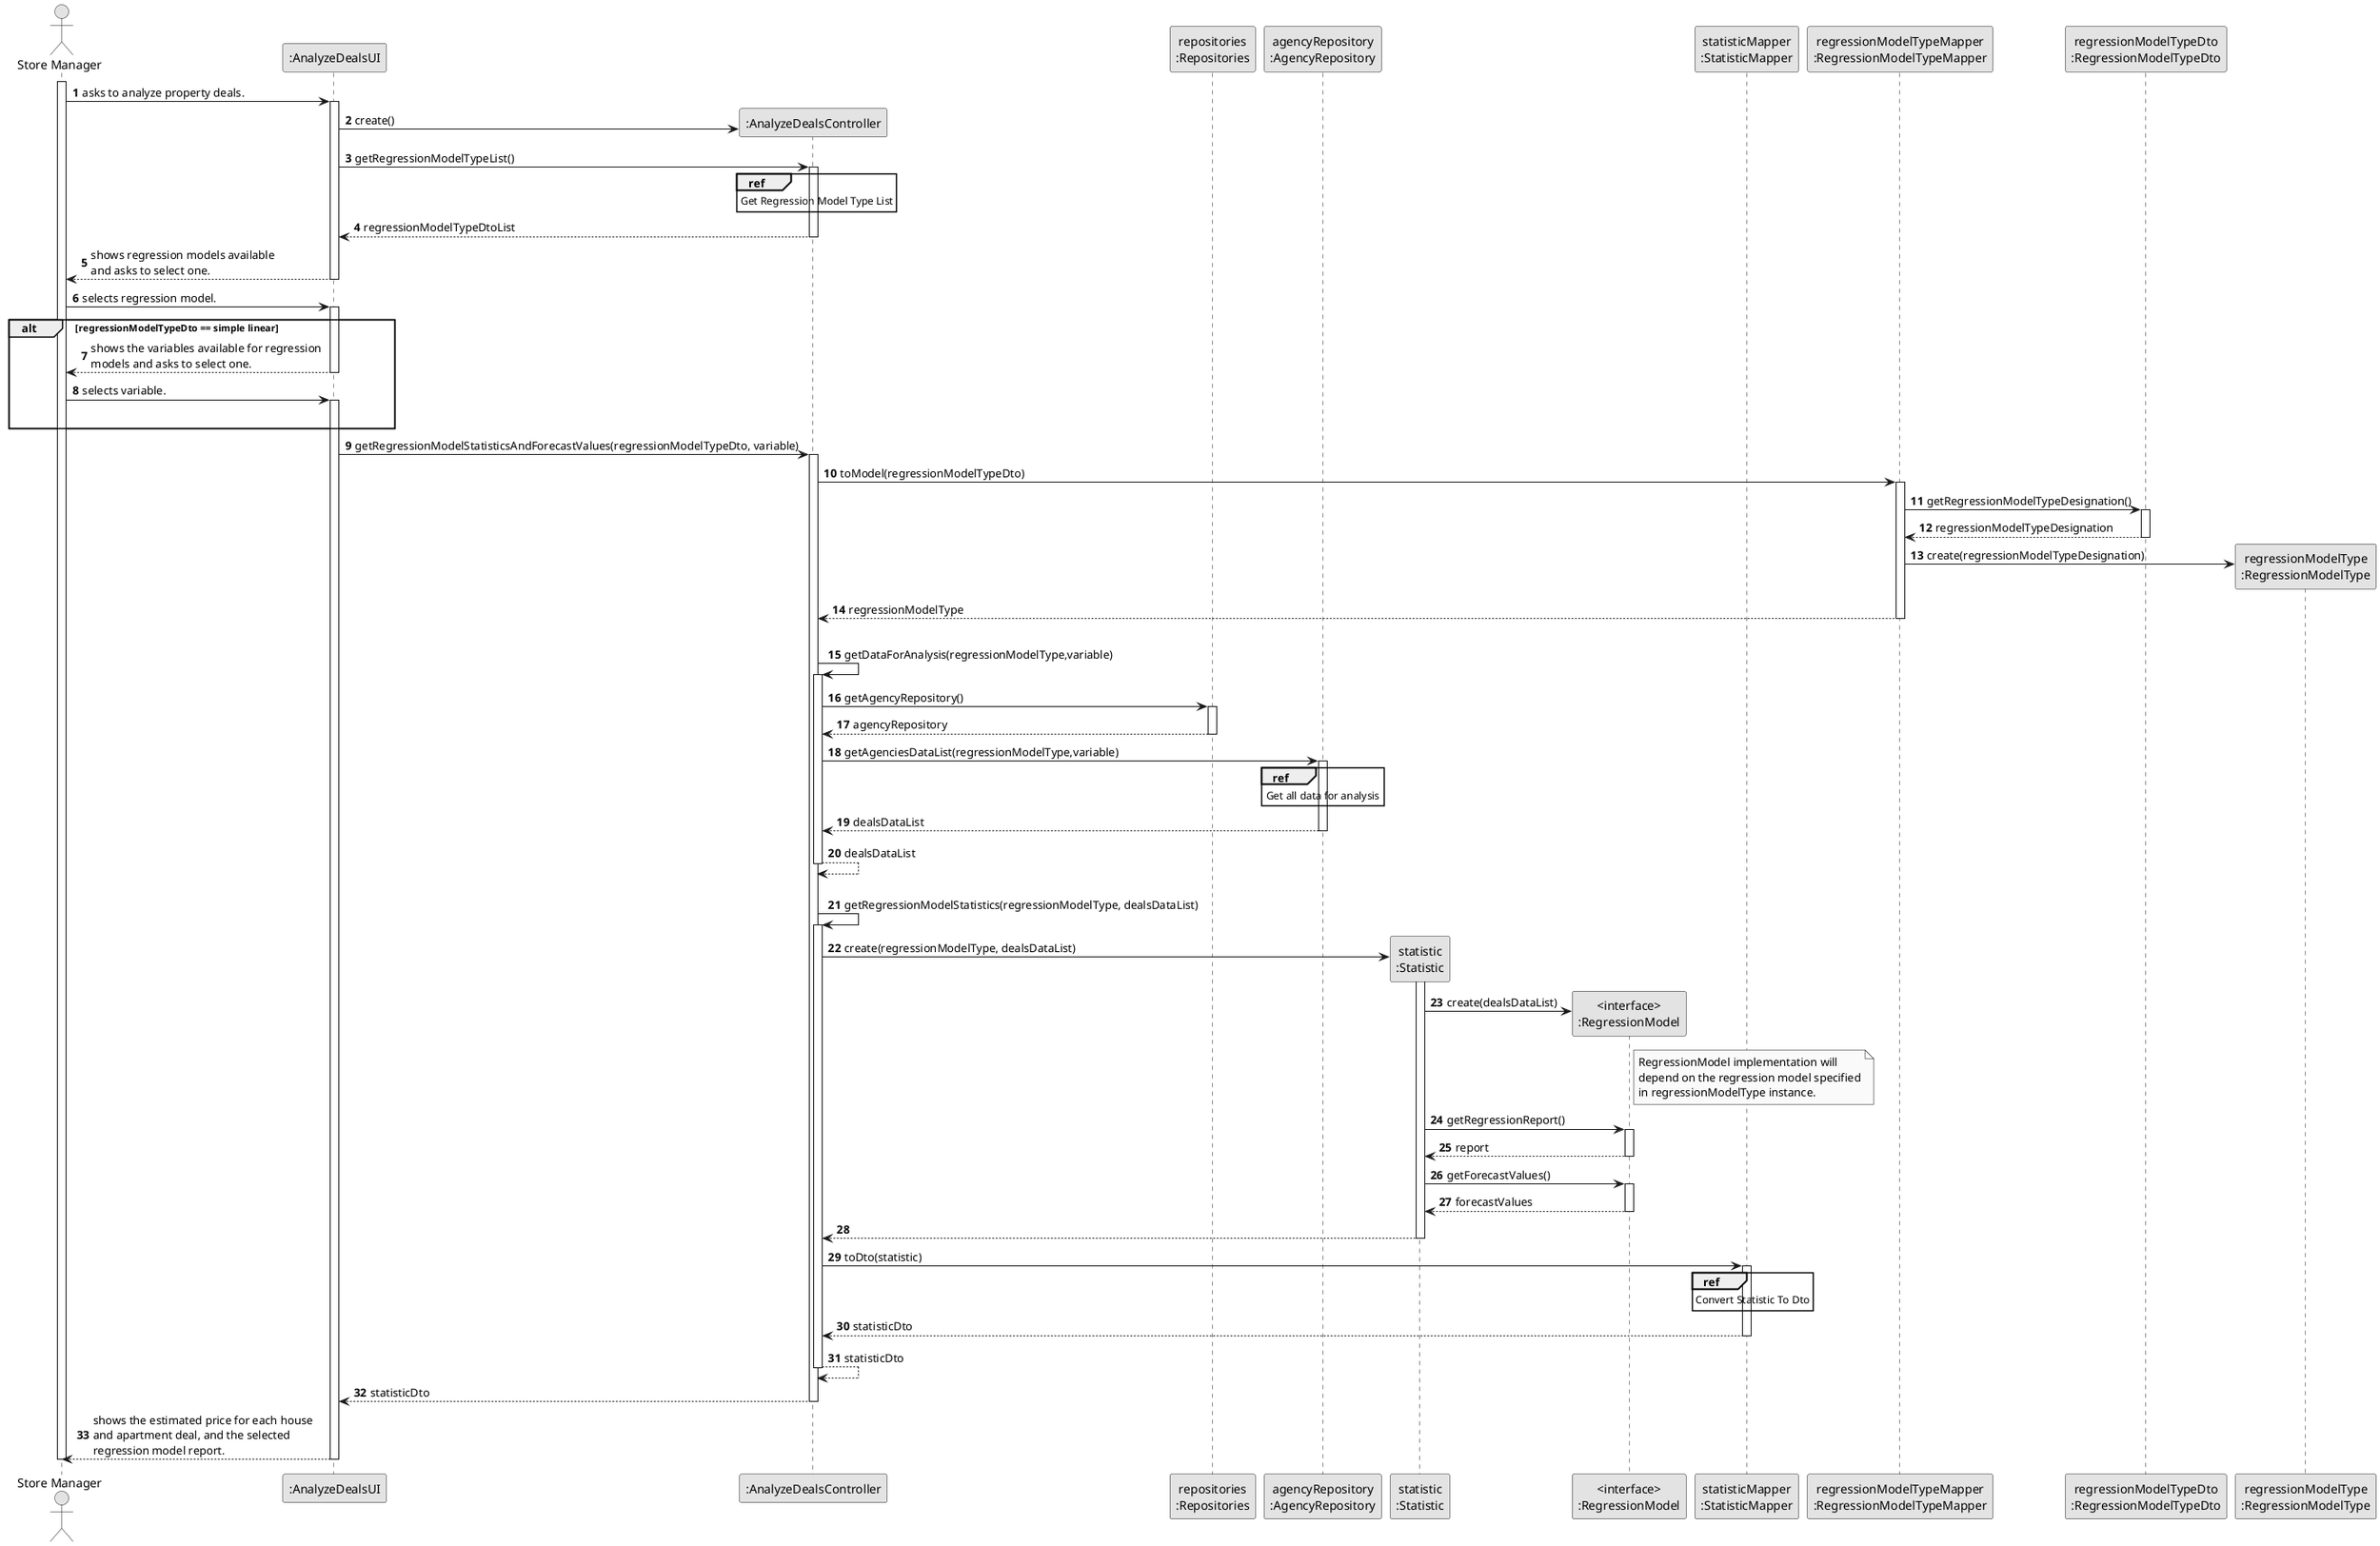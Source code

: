 @startuml
skinparam monochrome true
skinparam packageStyle rectangle
skinparam shadowing false

autonumber

'hide footbox
actor "Store Manager" as ADM
participant ":AnalyzeDealsUI" as UI
participant ":AnalyzeDealsController" as CTRL
participant "repositories\n:Repositories" as PLAT
participant "agencyRepository\n:AgencyRepository" as AgencyRepository
participant "statistic\n:Statistic" as ST
participant "<interface>\n:RegressionModel" as RM
participant "statisticMapper\n:StatisticMapper" as STMapper
participant "regressionModelTypeMapper\n:RegressionModelTypeMapper" as RMTMapper
participant "regressionModelTypeDto\n:RegressionModelTypeDto" as RMTDto
participant "regressionModelType\n:RegressionModelType" as RMT



activate ADM

    ADM -> UI : asks to analyze property deals.
    activate UI

    UI -> CTRL**: create()

    UI -> CTRL : getRegressionModelTypeList()
    activate CTRL

    ref over CTRL
    Get Regression Model Type List
    end ref



    CTRL --> UI: regressionModelTypeDtoList
    deactivate CTRL


    UI --> ADM : shows regression models available \nand asks to select one.
    deactivate UI

    ADM -> UI : selects regression model.
    activate UI

    alt regressionModelTypeDto == simple linear
        UI --> ADM: shows the variables available for regression \nmodels and asks to select one.
         deactivate UI
        ADM -> UI: selects variable.
        activate UI
        |||
    end alt

    UI -> CTRL : getRegressionModelStatisticsAndForecastValues(regressionModelTypeDto, variable)
    activate CTRL

    CTRL -> RMTMapper : toModel(regressionModelTypeDto)
    activate RMTMapper

    RMTMapper -> RMTDto : getRegressionModelTypeDesignation()
    activate RMTDto

    RMTDto --> RMTMapper : regressionModelTypeDesignation
    deactivate RMTDto

    RMTMapper -> RMT** : create(regressionModelTypeDesignation)

    RMTMapper --> CTRL : regressionModelType
    deactivate RMTMapper


    |||
    CTRL -> CTRL : getDataForAnalysis(regressionModelType,variable)
    activate CTRL

    CTRL -> PLAT : getAgencyRepository()
    activate PLAT

    PLAT --> CTRL : agencyRepository
    deactivate PLAT


    CTRL -> AgencyRepository : getAgenciesDataList(regressionModelType,variable)
    activate AgencyRepository
        ref over AgencyRepository
         Get all data for analysis
        end ref

    AgencyRepository --> CTRL  : dealsDataList
    deactivate AgencyRepository



    CTRL --> CTRL: dealsDataList
    deactivate CTRL

    |||
    CTRL -> CTRL: getRegressionModelStatistics(regressionModelType, dealsDataList)
    activate CTRL

    CTRL -> ST** : create(regressionModelType, dealsDataList)
    activate ST
    ST -> RM**: create(dealsDataList)

          note right RM
          RegressionModel implementation will
          depend on the regression model specified
          in regressionModelType instance.
          end note


      ST -> RM : getRegressionReport()
      activate RM

      RM --> ST : report
      deactivate RM

      ST -> RM: getForecastValues()
      activate RM

      RM--> ST: forecastValues
      deactivate RM

      ST --> CTRL :
      deactivate ST

    CTRL -> STMapper : toDto(statistic)
    activate STMapper

        ref over STMapper
           Convert Statistic To Dto
        end ref

    STMapper --> CTRL : statisticDto
    deactivate STMapper


    CTRL --> CTRL: statisticDto
    deactivate CTRL

    CTRL --> UI : statisticDto
    deactivate CTRL

    UI --> ADM : shows the estimated price for each house\nand apartment deal, and the selected \nregression model report.
    deactivate UI


deactivate ADM

@enduml
